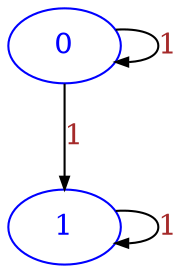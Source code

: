 digraph  {
scale=3;
node [fontcolor=blue, color=blue];
edge [splines=curved, fontcolor=brown, arrowsize="0.6"];
0;
1;
0 -> 0  [weight=1, label=1];
0 -> 1  [weight=1, label=1];
1 -> 1  [weight=1, label=1];
}
